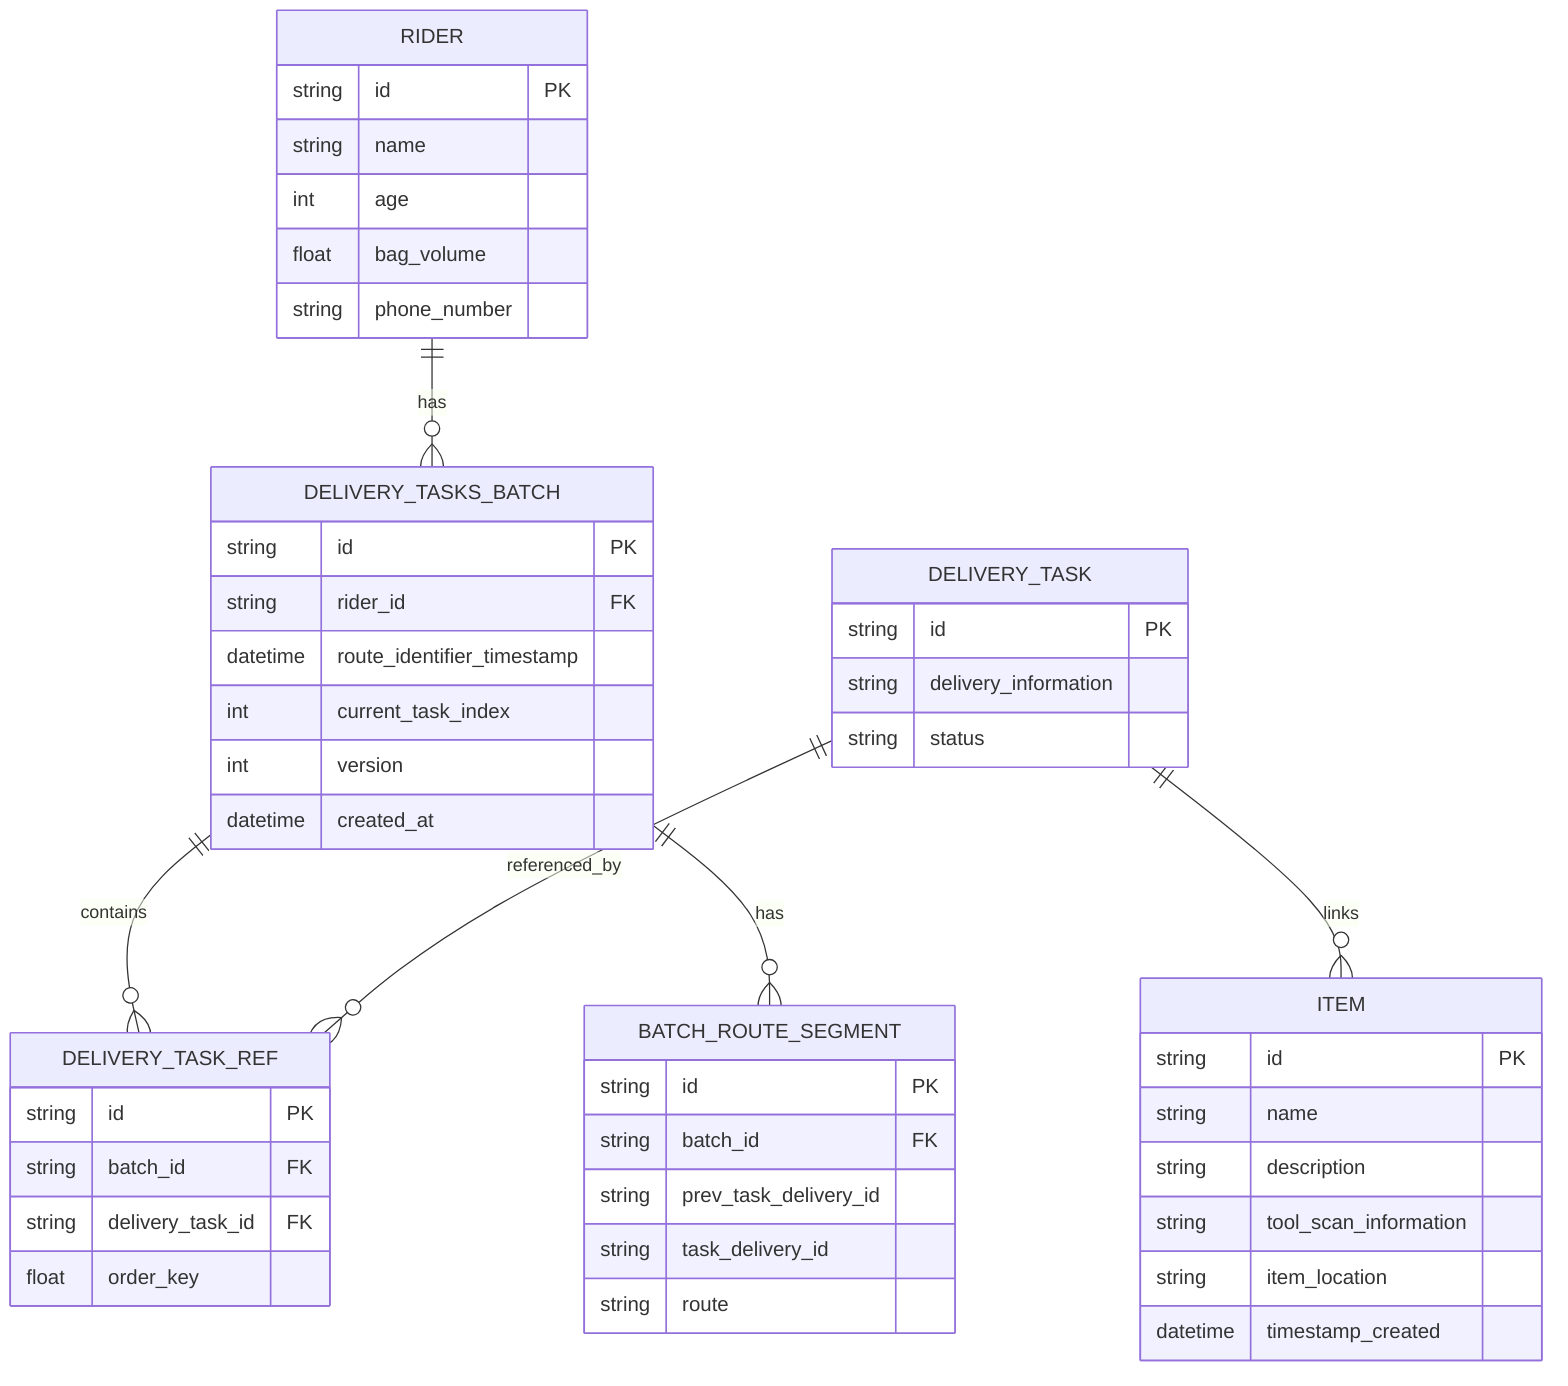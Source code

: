 erDiagram
    RIDER ||--o{ DELIVERY_TASKS_BATCH : has
    DELIVERY_TASKS_BATCH ||--o{ DELIVERY_TASK_REF : contains
    DELIVERY_TASK ||--o{ DELIVERY_TASK_REF : referenced_by
    DELIVERY_TASKS_BATCH ||--o{ BATCH_ROUTE_SEGMENT : has
    DELIVERY_TASK ||--o{ ITEM : links

    RIDER {
      string id PK
      string name
      int age
      float bag_volume
      string phone_number
    }

    ITEM {
      string id PK
      string name
      string description
      string tool_scan_information
      string item_location
      datetime timestamp_created
    }

    DELIVERY_TASK {
      string id PK
      string delivery_information
      string status
    }

    DELIVERY_TASKS_BATCH {
      string id PK
      string rider_id FK
      datetime route_identifier_timestamp
      int current_task_index
      int version
      datetime created_at
    }

    DELIVERY_TASK_REF {
      string id PK
      string batch_id FK
      string delivery_task_id FK
      float order_key
    }

    BATCH_ROUTE_SEGMENT {
      string id PK
      string batch_id FK
      string prev_task_delivery_id
      string task_delivery_id
      string route
    }